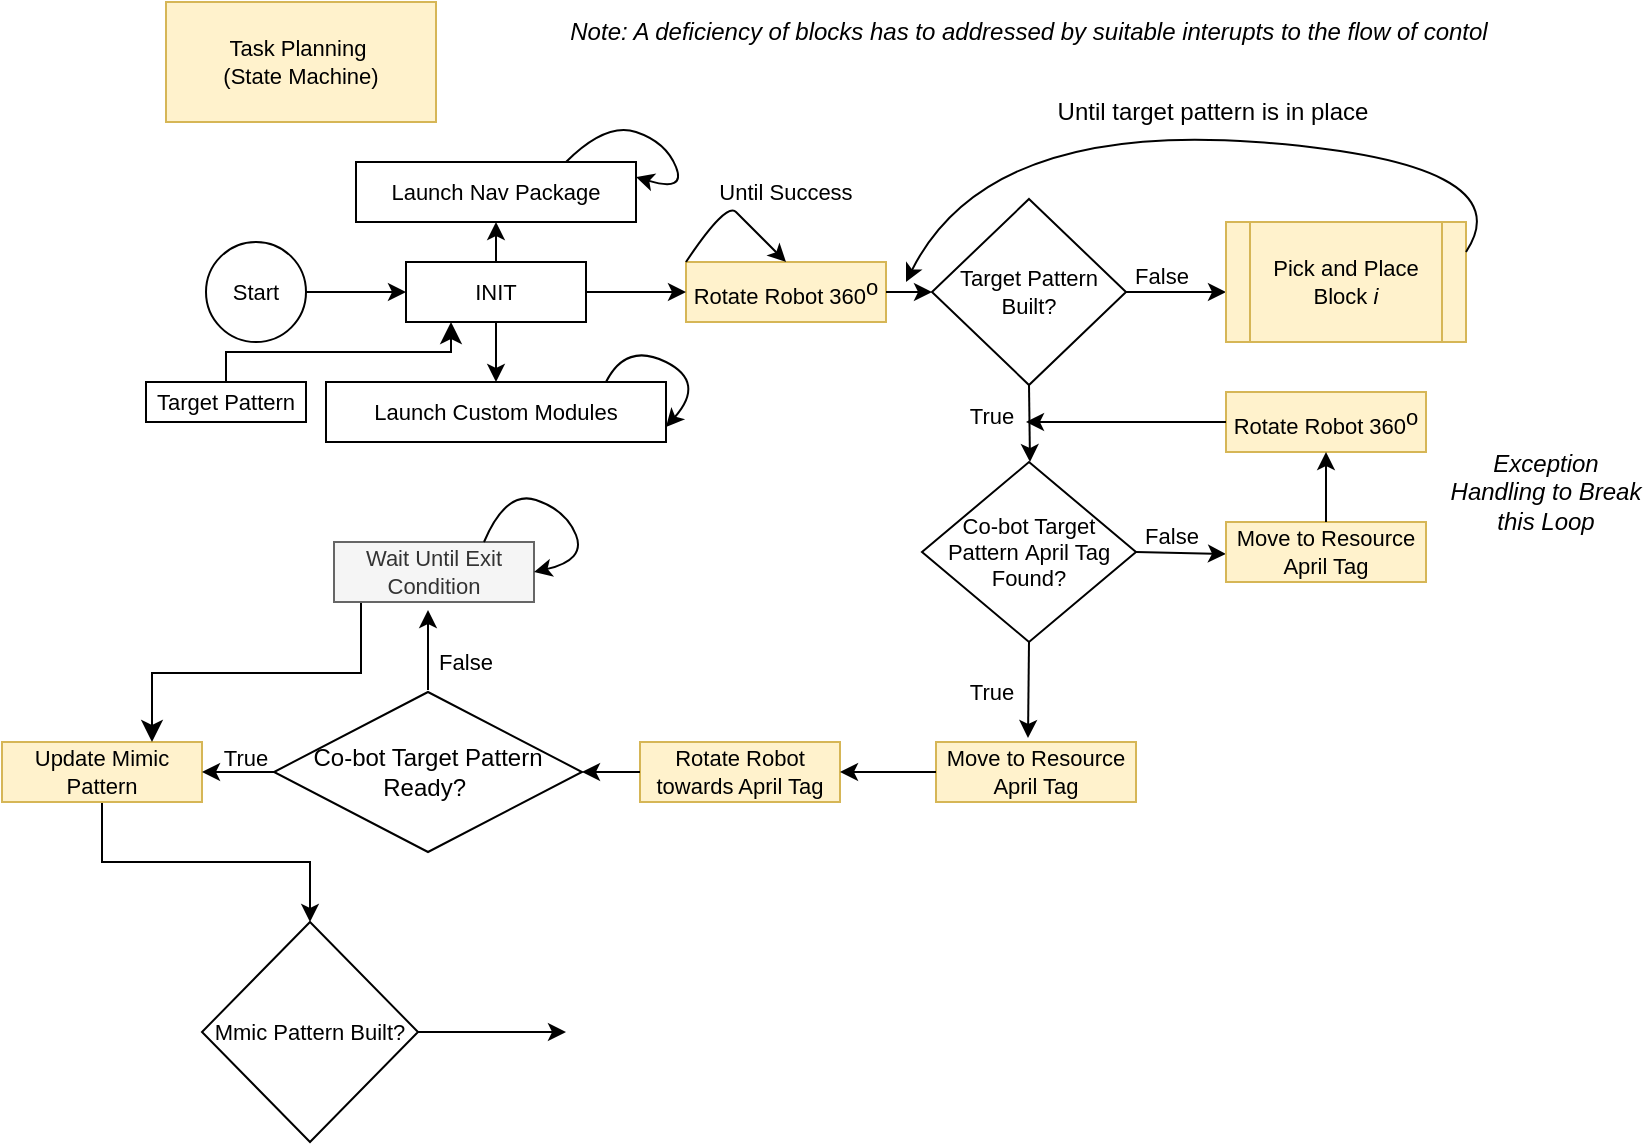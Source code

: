 <mxfile version="23.1.6" type="github">
  <diagram name="Page-1" id="wCWra6xxkZbTgV-Bye85">
    <mxGraphModel dx="1122" dy="656" grid="1" gridSize="10" guides="1" tooltips="1" connect="1" arrows="1" fold="1" page="1" pageScale="1" pageWidth="850" pageHeight="1100" math="0" shadow="0">
      <root>
        <mxCell id="0" />
        <mxCell id="1" parent="0" />
        <mxCell id="UYnusm4cooaI_DaDo-KD-1" value="Task Planning&amp;nbsp;&lt;br style=&quot;font-size: 11px;&quot;&gt;(State Machine)" style="rounded=0;whiteSpace=wrap;html=1;fillColor=#fff2cc;strokeColor=#d6b656;fontSize=11;" vertex="1" parent="1">
          <mxGeometry x="100" y="50" width="135" height="60" as="geometry" />
        </mxCell>
        <mxCell id="UYnusm4cooaI_DaDo-KD-2" value="Start" style="ellipse;whiteSpace=wrap;html=1;fontSize=11;" vertex="1" parent="1">
          <mxGeometry x="120" y="170" width="50" height="50" as="geometry" />
        </mxCell>
        <mxCell id="UYnusm4cooaI_DaDo-KD-3" value="&lt;font style=&quot;font-size: 11px;&quot;&gt;INIT&lt;/font&gt;" style="rounded=0;whiteSpace=wrap;html=1;fontSize=11;" vertex="1" parent="1">
          <mxGeometry x="220" y="180" width="90" height="30" as="geometry" />
        </mxCell>
        <mxCell id="UYnusm4cooaI_DaDo-KD-4" value="" style="endArrow=classic;html=1;rounded=0;exitX=1;exitY=0.5;exitDx=0;exitDy=0;entryX=0;entryY=0.5;entryDx=0;entryDy=0;fontSize=11;" edge="1" parent="1" source="UYnusm4cooaI_DaDo-KD-2" target="UYnusm4cooaI_DaDo-KD-3">
          <mxGeometry width="50" height="50" relative="1" as="geometry">
            <mxPoint x="400" y="310" as="sourcePoint" />
            <mxPoint x="450" y="260" as="targetPoint" />
          </mxGeometry>
        </mxCell>
        <mxCell id="UYnusm4cooaI_DaDo-KD-5" value="&lt;font style=&quot;font-size: 11px;&quot;&gt;Launch Nav Package&lt;/font&gt;" style="rounded=0;whiteSpace=wrap;html=1;fontSize=11;" vertex="1" parent="1">
          <mxGeometry x="195" y="130" width="140" height="30" as="geometry" />
        </mxCell>
        <mxCell id="UYnusm4cooaI_DaDo-KD-8" value="" style="curved=1;endArrow=classic;html=1;rounded=0;exitX=0.75;exitY=0;exitDx=0;exitDy=0;entryX=1;entryY=0.25;entryDx=0;entryDy=0;fontSize=11;" edge="1" parent="1" source="UYnusm4cooaI_DaDo-KD-5" target="UYnusm4cooaI_DaDo-KD-5">
          <mxGeometry width="50" height="50" relative="1" as="geometry">
            <mxPoint x="400" y="310" as="sourcePoint" />
            <mxPoint x="480" y="260" as="targetPoint" />
            <Array as="points">
              <mxPoint x="320" y="110" />
              <mxPoint x="350" y="120" />
              <mxPoint x="360" y="145" />
            </Array>
          </mxGeometry>
        </mxCell>
        <mxCell id="UYnusm4cooaI_DaDo-KD-9" value="" style="endArrow=classic;html=1;rounded=0;exitX=0.5;exitY=0;exitDx=0;exitDy=0;entryX=0.5;entryY=1;entryDx=0;entryDy=0;fontSize=11;" edge="1" parent="1" source="UYnusm4cooaI_DaDo-KD-3" target="UYnusm4cooaI_DaDo-KD-5">
          <mxGeometry width="50" height="50" relative="1" as="geometry">
            <mxPoint x="350" y="370" as="sourcePoint" />
            <mxPoint x="400" y="320" as="targetPoint" />
          </mxGeometry>
        </mxCell>
        <mxCell id="UYnusm4cooaI_DaDo-KD-15" value="&lt;font style=&quot;font-size: 11px;&quot;&gt;Launch Custom Modules&lt;/font&gt;" style="rounded=0;whiteSpace=wrap;html=1;fontSize=11;" vertex="1" parent="1">
          <mxGeometry x="180" y="240" width="170" height="30" as="geometry" />
        </mxCell>
        <mxCell id="UYnusm4cooaI_DaDo-KD-18" value="" style="endArrow=classic;html=1;rounded=0;exitX=0.5;exitY=1;exitDx=0;exitDy=0;entryX=0.5;entryY=0;entryDx=0;entryDy=0;fontSize=11;" edge="1" parent="1" source="UYnusm4cooaI_DaDo-KD-3" target="UYnusm4cooaI_DaDo-KD-15">
          <mxGeometry width="50" height="50" relative="1" as="geometry">
            <mxPoint x="410" y="310" as="sourcePoint" />
            <mxPoint x="460" y="260" as="targetPoint" />
          </mxGeometry>
        </mxCell>
        <mxCell id="UYnusm4cooaI_DaDo-KD-20" value="" style="curved=1;endArrow=classic;html=1;rounded=0;exitX=0.75;exitY=0;exitDx=0;exitDy=0;entryX=1;entryY=0.75;entryDx=0;entryDy=0;fontSize=11;" edge="1" parent="1" target="UYnusm4cooaI_DaDo-KD-15">
          <mxGeometry width="50" height="50" relative="1" as="geometry">
            <mxPoint x="320" y="240" as="sourcePoint" />
            <mxPoint x="355" y="248" as="targetPoint" />
            <Array as="points">
              <mxPoint x="330" y="220" />
              <mxPoint x="370" y="240" />
            </Array>
          </mxGeometry>
        </mxCell>
        <mxCell id="UYnusm4cooaI_DaDo-KD-21" value="&lt;font style=&quot;font-size: 11px;&quot;&gt;Rotate Robot 360&lt;sup style=&quot;font-size: 11px;&quot;&gt;o&lt;/sup&gt;&lt;/font&gt;" style="rounded=0;whiteSpace=wrap;html=1;fillColor=#fff2cc;strokeColor=#d6b656;fontSize=11;" vertex="1" parent="1">
          <mxGeometry x="360" y="180" width="100" height="30" as="geometry" />
        </mxCell>
        <mxCell id="UYnusm4cooaI_DaDo-KD-22" value="" style="endArrow=classic;html=1;rounded=0;exitX=1;exitY=0.5;exitDx=0;exitDy=0;fontSize=11;" edge="1" parent="1" source="UYnusm4cooaI_DaDo-KD-3" target="UYnusm4cooaI_DaDo-KD-21">
          <mxGeometry width="50" height="50" relative="1" as="geometry">
            <mxPoint x="410" y="310" as="sourcePoint" />
            <mxPoint x="460" y="260" as="targetPoint" />
          </mxGeometry>
        </mxCell>
        <mxCell id="UYnusm4cooaI_DaDo-KD-23" value="&lt;font style=&quot;font-size: 11px;&quot;&gt;Target Pattern Built?&lt;/font&gt;" style="rhombus;whiteSpace=wrap;html=1;fontSize=11;" vertex="1" parent="1">
          <mxGeometry x="483" y="148.5" width="97" height="93" as="geometry" />
        </mxCell>
        <mxCell id="UYnusm4cooaI_DaDo-KD-25" value="&lt;font style=&quot;font-size: 11px;&quot;&gt;Target Pattern&lt;/font&gt;" style="rounded=0;whiteSpace=wrap;html=1;fontSize=11;" vertex="1" parent="1">
          <mxGeometry x="90" y="240" width="80" height="20" as="geometry" />
        </mxCell>
        <mxCell id="UYnusm4cooaI_DaDo-KD-26" value="" style="edgeStyle=elbowEdgeStyle;elbow=vertical;endArrow=classic;html=1;curved=0;rounded=0;endSize=8;startSize=8;exitX=0.5;exitY=0;exitDx=0;exitDy=0;entryX=0.25;entryY=1;entryDx=0;entryDy=0;fontSize=11;" edge="1" parent="1" source="UYnusm4cooaI_DaDo-KD-25" target="UYnusm4cooaI_DaDo-KD-3">
          <mxGeometry width="50" height="50" relative="1" as="geometry">
            <mxPoint x="410" y="310" as="sourcePoint" />
            <mxPoint x="460" y="260" as="targetPoint" />
          </mxGeometry>
        </mxCell>
        <mxCell id="UYnusm4cooaI_DaDo-KD-27" value="" style="endArrow=classic;html=1;rounded=0;exitX=1;exitY=0.5;exitDx=0;exitDy=0;entryX=0;entryY=0.5;entryDx=0;entryDy=0;fontSize=11;" edge="1" parent="1" source="UYnusm4cooaI_DaDo-KD-21" target="UYnusm4cooaI_DaDo-KD-23">
          <mxGeometry width="50" height="50" relative="1" as="geometry">
            <mxPoint x="410" y="310" as="sourcePoint" />
            <mxPoint x="460" y="260" as="targetPoint" />
          </mxGeometry>
        </mxCell>
        <mxCell id="UYnusm4cooaI_DaDo-KD-29" value="" style="endArrow=classic;html=1;rounded=0;exitX=1;exitY=0.5;exitDx=0;exitDy=0;fontSize=11;" edge="1" parent="1" source="UYnusm4cooaI_DaDo-KD-23">
          <mxGeometry width="50" height="50" relative="1" as="geometry">
            <mxPoint x="580" y="196" as="sourcePoint" />
            <mxPoint x="630" y="195" as="targetPoint" />
          </mxGeometry>
        </mxCell>
        <mxCell id="UYnusm4cooaI_DaDo-KD-30" value="True" style="text;html=1;align=center;verticalAlign=middle;whiteSpace=wrap;rounded=0;fontSize=11;" vertex="1" parent="1">
          <mxGeometry x="483" y="241.5" width="60" height="30" as="geometry" />
        </mxCell>
        <mxCell id="UYnusm4cooaI_DaDo-KD-32" value="" style="endArrow=classic;html=1;rounded=0;exitX=0.5;exitY=1;exitDx=0;exitDy=0;fontSize=11;" edge="1" parent="1" source="UYnusm4cooaI_DaDo-KD-23">
          <mxGeometry width="50" height="50" relative="1" as="geometry">
            <mxPoint x="410" y="310" as="sourcePoint" />
            <mxPoint x="532" y="280" as="targetPoint" />
          </mxGeometry>
        </mxCell>
        <mxCell id="UYnusm4cooaI_DaDo-KD-33" value="False" style="text;html=1;align=center;verticalAlign=middle;whiteSpace=wrap;rounded=0;fontSize=11;" vertex="1" parent="1">
          <mxGeometry x="568" y="172" width="60" height="30" as="geometry" />
        </mxCell>
        <mxCell id="UYnusm4cooaI_DaDo-KD-34" value="Pick and Place Block &lt;i style=&quot;font-size: 11px;&quot;&gt;i&lt;/i&gt;" style="shape=process;whiteSpace=wrap;html=1;backgroundOutline=1;fillColor=#fff2cc;strokeColor=#d6b656;fontSize=11;" vertex="1" parent="1">
          <mxGeometry x="630" y="160" width="120" height="60" as="geometry" />
        </mxCell>
        <mxCell id="UYnusm4cooaI_DaDo-KD-35" value="" style="curved=1;endArrow=classic;html=1;rounded=0;exitX=0;exitY=0;exitDx=0;exitDy=0;entryX=0.5;entryY=0;entryDx=0;entryDy=0;fontSize=11;" edge="1" parent="1" source="UYnusm4cooaI_DaDo-KD-21" target="UYnusm4cooaI_DaDo-KD-21">
          <mxGeometry width="50" height="50" relative="1" as="geometry">
            <mxPoint x="425" y="178" as="sourcePoint" />
            <mxPoint x="460" y="186" as="targetPoint" />
            <Array as="points">
              <mxPoint x="380" y="150" />
              <mxPoint x="390" y="160" />
            </Array>
          </mxGeometry>
        </mxCell>
        <mxCell id="UYnusm4cooaI_DaDo-KD-36" value="&lt;font style=&quot;font-size: 11px;&quot;&gt;Until Success&lt;/font&gt;" style="text;html=1;align=center;verticalAlign=middle;whiteSpace=wrap;rounded=0;fontSize=11;" vertex="1" parent="1">
          <mxGeometry x="375" y="130" width="70" height="30" as="geometry" />
        </mxCell>
        <mxCell id="UYnusm4cooaI_DaDo-KD-37" value="&lt;span style=&quot;font-size: 11px;&quot;&gt;Co-bot Target Pattern&amp;nbsp;April Tag Found?&lt;/span&gt;" style="rhombus;whiteSpace=wrap;html=1;fontSize=11;" vertex="1" parent="1">
          <mxGeometry x="478" y="280" width="107" height="90" as="geometry" />
        </mxCell>
        <mxCell id="UYnusm4cooaI_DaDo-KD-38" value="" style="curved=1;endArrow=classic;html=1;rounded=0;exitX=1;exitY=0.25;exitDx=0;exitDy=0;fontSize=11;" edge="1" parent="1" source="UYnusm4cooaI_DaDo-KD-34">
          <mxGeometry width="50" height="50" relative="1" as="geometry">
            <mxPoint x="730" y="130" as="sourcePoint" />
            <mxPoint x="470" y="190" as="targetPoint" />
            <Array as="points">
              <mxPoint x="780" y="130" />
              <mxPoint x="510" y="110" />
            </Array>
          </mxGeometry>
        </mxCell>
        <mxCell id="UYnusm4cooaI_DaDo-KD-39" value="Until target pattern is in place" style="text;html=1;align=center;verticalAlign=middle;whiteSpace=wrap;rounded=0;" vertex="1" parent="1">
          <mxGeometry x="530" y="90" width="187" height="30" as="geometry" />
        </mxCell>
        <mxCell id="UYnusm4cooaI_DaDo-KD-40" value="" style="endArrow=classic;html=1;rounded=0;exitX=1;exitY=0.5;exitDx=0;exitDy=0;" edge="1" parent="1" source="UYnusm4cooaI_DaDo-KD-37">
          <mxGeometry width="50" height="50" relative="1" as="geometry">
            <mxPoint x="590" y="326" as="sourcePoint" />
            <mxPoint x="630" y="326" as="targetPoint" />
          </mxGeometry>
        </mxCell>
        <mxCell id="UYnusm4cooaI_DaDo-KD-41" value="&lt;i&gt;Note: A deficiency of blocks has to addressed by suitable interupts to the flow of contol&lt;/i&gt;" style="text;html=1;align=center;verticalAlign=middle;whiteSpace=wrap;rounded=0;" vertex="1" parent="1">
          <mxGeometry x="284" y="50" width="495" height="30" as="geometry" />
        </mxCell>
        <mxCell id="UYnusm4cooaI_DaDo-KD-42" value="False" style="text;html=1;align=center;verticalAlign=middle;whiteSpace=wrap;rounded=0;fontSize=11;" vertex="1" parent="1">
          <mxGeometry x="573" y="302" width="60" height="30" as="geometry" />
        </mxCell>
        <mxCell id="UYnusm4cooaI_DaDo-KD-43" value="Move to Resource April Tag" style="rounded=0;whiteSpace=wrap;html=1;fillColor=#fff2cc;strokeColor=#d6b656;fontSize=11;" vertex="1" parent="1">
          <mxGeometry x="630" y="310" width="100" height="30" as="geometry" />
        </mxCell>
        <mxCell id="UYnusm4cooaI_DaDo-KD-44" value="&lt;font style=&quot;font-size: 11px;&quot;&gt;Rotate Robot 360&lt;sup style=&quot;font-size: 11px;&quot;&gt;o&lt;/sup&gt;&lt;/font&gt;" style="rounded=0;whiteSpace=wrap;html=1;fillColor=#fff2cc;strokeColor=#d6b656;fontSize=11;" vertex="1" parent="1">
          <mxGeometry x="630" y="245" width="100" height="30" as="geometry" />
        </mxCell>
        <mxCell id="UYnusm4cooaI_DaDo-KD-45" value="" style="endArrow=classic;html=1;rounded=0;exitX=0.5;exitY=0;exitDx=0;exitDy=0;entryX=0.5;entryY=1;entryDx=0;entryDy=0;" edge="1" parent="1" source="UYnusm4cooaI_DaDo-KD-43" target="UYnusm4cooaI_DaDo-KD-44">
          <mxGeometry width="50" height="50" relative="1" as="geometry">
            <mxPoint x="410" y="310" as="sourcePoint" />
            <mxPoint x="460" y="260" as="targetPoint" />
          </mxGeometry>
        </mxCell>
        <mxCell id="UYnusm4cooaI_DaDo-KD-49" value="" style="endArrow=classic;html=1;rounded=0;exitX=0;exitY=0.5;exitDx=0;exitDy=0;" edge="1" parent="1" source="UYnusm4cooaI_DaDo-KD-44">
          <mxGeometry width="50" height="50" relative="1" as="geometry">
            <mxPoint x="410" y="310" as="sourcePoint" />
            <mxPoint x="530" y="260" as="targetPoint" />
          </mxGeometry>
        </mxCell>
        <mxCell id="UYnusm4cooaI_DaDo-KD-50" value="&lt;i&gt;Exception Handling to Break this Loop&lt;/i&gt;" style="text;html=1;align=center;verticalAlign=middle;whiteSpace=wrap;rounded=0;" vertex="1" parent="1">
          <mxGeometry x="740" y="280" width="100" height="30" as="geometry" />
        </mxCell>
        <mxCell id="UYnusm4cooaI_DaDo-KD-51" value="True" style="text;html=1;align=center;verticalAlign=middle;whiteSpace=wrap;rounded=0;fontSize=11;" vertex="1" parent="1">
          <mxGeometry x="483" y="380" width="60" height="30" as="geometry" />
        </mxCell>
        <mxCell id="UYnusm4cooaI_DaDo-KD-52" value="" style="endArrow=classic;html=1;rounded=0;exitX=0.5;exitY=1;exitDx=0;exitDy=0;fontSize=11;" edge="1" parent="1" source="UYnusm4cooaI_DaDo-KD-37">
          <mxGeometry width="50" height="50" relative="1" as="geometry">
            <mxPoint x="531" y="380" as="sourcePoint" />
            <mxPoint x="531" y="418" as="targetPoint" />
          </mxGeometry>
        </mxCell>
        <mxCell id="UYnusm4cooaI_DaDo-KD-53" value="Move to Resource April Tag" style="rounded=0;whiteSpace=wrap;html=1;fillColor=#fff2cc;strokeColor=#d6b656;fontSize=11;" vertex="1" parent="1">
          <mxGeometry x="485" y="420" width="100" height="30" as="geometry" />
        </mxCell>
        <mxCell id="UYnusm4cooaI_DaDo-KD-54" value="Rotate Robot towards April Tag" style="rounded=0;whiteSpace=wrap;html=1;fillColor=#fff2cc;strokeColor=#d6b656;fontSize=11;" vertex="1" parent="1">
          <mxGeometry x="337" y="420" width="100" height="30" as="geometry" />
        </mxCell>
        <mxCell id="UYnusm4cooaI_DaDo-KD-59" value="" style="endArrow=classic;html=1;rounded=0;exitX=0;exitY=0.5;exitDx=0;exitDy=0;fontSize=11;entryX=1;entryY=0.5;entryDx=0;entryDy=0;" edge="1" parent="1" source="UYnusm4cooaI_DaDo-KD-53" target="UYnusm4cooaI_DaDo-KD-54">
          <mxGeometry width="50" height="50" relative="1" as="geometry">
            <mxPoint x="472" y="461" as="sourcePoint" />
            <mxPoint x="527" y="461" as="targetPoint" />
            <Array as="points" />
          </mxGeometry>
        </mxCell>
        <mxCell id="UYnusm4cooaI_DaDo-KD-78" style="edgeStyle=orthogonalEdgeStyle;rounded=0;orthogonalLoop=1;jettySize=auto;html=1;exitX=0.5;exitY=1;exitDx=0;exitDy=0;entryX=0.5;entryY=0;entryDx=0;entryDy=0;" edge="1" parent="1" source="UYnusm4cooaI_DaDo-KD-60" target="UYnusm4cooaI_DaDo-KD-64">
          <mxGeometry relative="1" as="geometry" />
        </mxCell>
        <mxCell id="UYnusm4cooaI_DaDo-KD-60" value="Update Mimic Pattern" style="rounded=0;whiteSpace=wrap;html=1;fillColor=#fff2cc;strokeColor=#d6b656;fontSize=11;" vertex="1" parent="1">
          <mxGeometry x="18" y="420" width="100" height="30" as="geometry" />
        </mxCell>
        <mxCell id="UYnusm4cooaI_DaDo-KD-64" value="&lt;font style=&quot;font-size: 11px;&quot;&gt;Mmic Pattern Built?&lt;/font&gt;" style="rhombus;whiteSpace=wrap;html=1;fontSize=11;" vertex="1" parent="1">
          <mxGeometry x="118" y="510" width="108" height="110" as="geometry" />
        </mxCell>
        <mxCell id="UYnusm4cooaI_DaDo-KD-65" value="Co-bot Target Pattern Ready?&amp;nbsp;" style="rhombus;whiteSpace=wrap;html=1;" vertex="1" parent="1">
          <mxGeometry x="154" y="395" width="154" height="80" as="geometry" />
        </mxCell>
        <mxCell id="UYnusm4cooaI_DaDo-KD-66" value="" style="endArrow=classic;html=1;rounded=0;exitX=0;exitY=0.5;exitDx=0;exitDy=0;entryX=1;entryY=0.5;entryDx=0;entryDy=0;" edge="1" parent="1" source="UYnusm4cooaI_DaDo-KD-54" target="UYnusm4cooaI_DaDo-KD-65">
          <mxGeometry width="50" height="50" relative="1" as="geometry">
            <mxPoint x="410" y="410" as="sourcePoint" />
            <mxPoint x="460" y="360" as="targetPoint" />
          </mxGeometry>
        </mxCell>
        <mxCell id="UYnusm4cooaI_DaDo-KD-69" value="" style="endArrow=classic;html=1;rounded=0;fontSize=11;" edge="1" parent="1">
          <mxGeometry width="50" height="50" relative="1" as="geometry">
            <mxPoint x="231" y="394" as="sourcePoint" />
            <mxPoint x="231" y="354" as="targetPoint" />
          </mxGeometry>
        </mxCell>
        <mxCell id="UYnusm4cooaI_DaDo-KD-70" value="" style="endArrow=classic;html=1;rounded=0;fontSize=11;entryX=1;entryY=0.5;entryDx=0;entryDy=0;exitX=0;exitY=0.5;exitDx=0;exitDy=0;" edge="1" parent="1" source="UYnusm4cooaI_DaDo-KD-65" target="UYnusm4cooaI_DaDo-KD-60">
          <mxGeometry width="50" height="50" relative="1" as="geometry">
            <mxPoint x="150" y="430" as="sourcePoint" />
            <mxPoint x="120" y="434.5" as="targetPoint" />
            <Array as="points" />
          </mxGeometry>
        </mxCell>
        <mxCell id="UYnusm4cooaI_DaDo-KD-71" value="True" style="text;html=1;align=center;verticalAlign=middle;whiteSpace=wrap;rounded=0;fontSize=11;" vertex="1" parent="1">
          <mxGeometry x="110" y="413" width="60" height="30" as="geometry" />
        </mxCell>
        <mxCell id="UYnusm4cooaI_DaDo-KD-73" value="False" style="text;html=1;align=center;verticalAlign=middle;whiteSpace=wrap;rounded=0;fontSize=11;" vertex="1" parent="1">
          <mxGeometry x="220" y="365" width="60" height="30" as="geometry" />
        </mxCell>
        <mxCell id="UYnusm4cooaI_DaDo-KD-74" value="Wait Until Exit Condition" style="rounded=0;whiteSpace=wrap;html=1;fontSize=11;fillColor=#f5f5f5;fontColor=#333333;strokeColor=#666666;" vertex="1" parent="1">
          <mxGeometry x="184" y="320" width="100" height="30" as="geometry" />
        </mxCell>
        <mxCell id="UYnusm4cooaI_DaDo-KD-75" value="" style="curved=1;endArrow=classic;html=1;rounded=0;exitX=0.75;exitY=0;exitDx=0;exitDy=0;entryX=1;entryY=0.5;entryDx=0;entryDy=0;fontSize=11;" edge="1" parent="1" source="UYnusm4cooaI_DaDo-KD-74" target="UYnusm4cooaI_DaDo-KD-74">
          <mxGeometry width="50" height="50" relative="1" as="geometry">
            <mxPoint x="250" y="314" as="sourcePoint" />
            <mxPoint x="285" y="322" as="targetPoint" />
            <Array as="points">
              <mxPoint x="270" y="294" />
              <mxPoint x="300" y="304" />
              <mxPoint x="310" y="329" />
            </Array>
          </mxGeometry>
        </mxCell>
        <mxCell id="UYnusm4cooaI_DaDo-KD-76" value="" style="edgeStyle=elbowEdgeStyle;elbow=vertical;endArrow=classic;html=1;curved=0;rounded=0;endSize=8;startSize=8;exitX=0.135;exitY=1.017;exitDx=0;exitDy=0;entryX=0.75;entryY=0;entryDx=0;entryDy=0;exitPerimeter=0;" edge="1" parent="1" source="UYnusm4cooaI_DaDo-KD-74" target="UYnusm4cooaI_DaDo-KD-60">
          <mxGeometry width="50" height="50" relative="1" as="geometry">
            <mxPoint x="340" y="400" as="sourcePoint" />
            <mxPoint x="390" y="350" as="targetPoint" />
            <Array as="points" />
          </mxGeometry>
        </mxCell>
        <mxCell id="UYnusm4cooaI_DaDo-KD-80" value="" style="endArrow=classic;html=1;rounded=0;exitX=1;exitY=0.5;exitDx=0;exitDy=0;" edge="1" parent="1" source="UYnusm4cooaI_DaDo-KD-64">
          <mxGeometry width="50" height="50" relative="1" as="geometry">
            <mxPoint x="270" y="575" as="sourcePoint" />
            <mxPoint x="300" y="565" as="targetPoint" />
          </mxGeometry>
        </mxCell>
      </root>
    </mxGraphModel>
  </diagram>
</mxfile>
